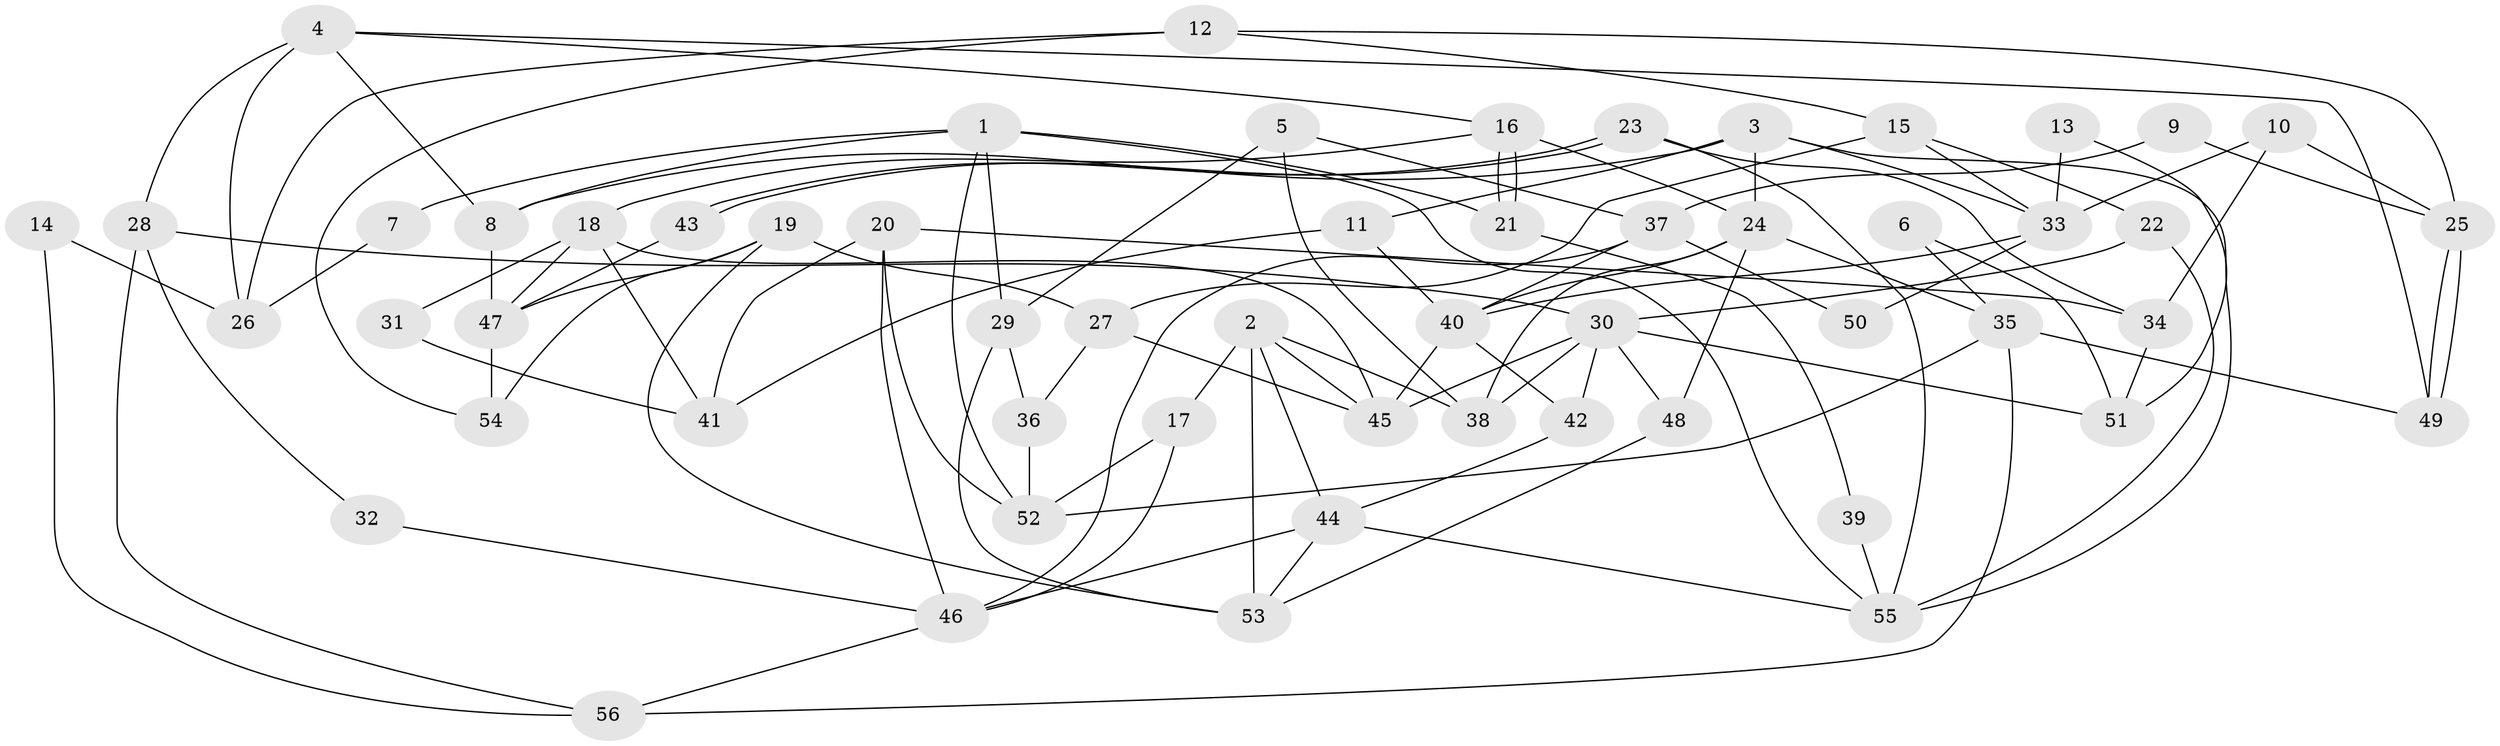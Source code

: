 // coarse degree distribution, {6: 0.2, 2: 0.15, 7: 0.075, 4: 0.225, 5: 0.15, 9: 0.025, 3: 0.125, 1: 0.025, 8: 0.025}
// Generated by graph-tools (version 1.1) at 2025/37/03/04/25 23:37:07]
// undirected, 56 vertices, 112 edges
graph export_dot {
  node [color=gray90,style=filled];
  1;
  2;
  3;
  4;
  5;
  6;
  7;
  8;
  9;
  10;
  11;
  12;
  13;
  14;
  15;
  16;
  17;
  18;
  19;
  20;
  21;
  22;
  23;
  24;
  25;
  26;
  27;
  28;
  29;
  30;
  31;
  32;
  33;
  34;
  35;
  36;
  37;
  38;
  39;
  40;
  41;
  42;
  43;
  44;
  45;
  46;
  47;
  48;
  49;
  50;
  51;
  52;
  53;
  54;
  55;
  56;
  1 -- 55;
  1 -- 52;
  1 -- 7;
  1 -- 8;
  1 -- 21;
  1 -- 29;
  2 -- 45;
  2 -- 44;
  2 -- 17;
  2 -- 38;
  2 -- 53;
  3 -- 8;
  3 -- 55;
  3 -- 11;
  3 -- 24;
  3 -- 33;
  4 -- 16;
  4 -- 49;
  4 -- 8;
  4 -- 26;
  4 -- 28;
  5 -- 38;
  5 -- 29;
  5 -- 37;
  6 -- 51;
  6 -- 35;
  7 -- 26;
  8 -- 47;
  9 -- 25;
  9 -- 37;
  10 -- 25;
  10 -- 33;
  10 -- 34;
  11 -- 40;
  11 -- 41;
  12 -- 54;
  12 -- 15;
  12 -- 25;
  12 -- 26;
  13 -- 51;
  13 -- 33;
  14 -- 56;
  14 -- 26;
  15 -- 27;
  15 -- 33;
  15 -- 22;
  16 -- 21;
  16 -- 21;
  16 -- 24;
  16 -- 18;
  17 -- 46;
  17 -- 52;
  18 -- 41;
  18 -- 31;
  18 -- 45;
  18 -- 47;
  19 -- 53;
  19 -- 47;
  19 -- 27;
  19 -- 54;
  20 -- 52;
  20 -- 46;
  20 -- 34;
  20 -- 41;
  21 -- 39;
  22 -- 30;
  22 -- 55;
  23 -- 34;
  23 -- 43;
  23 -- 43;
  23 -- 55;
  24 -- 48;
  24 -- 35;
  24 -- 38;
  24 -- 40;
  25 -- 49;
  25 -- 49;
  27 -- 45;
  27 -- 36;
  28 -- 30;
  28 -- 32;
  28 -- 56;
  29 -- 36;
  29 -- 53;
  30 -- 38;
  30 -- 45;
  30 -- 42;
  30 -- 48;
  30 -- 51;
  31 -- 41;
  32 -- 46;
  33 -- 40;
  33 -- 50;
  34 -- 51;
  35 -- 56;
  35 -- 49;
  35 -- 52;
  36 -- 52;
  37 -- 40;
  37 -- 46;
  37 -- 50;
  39 -- 55;
  40 -- 42;
  40 -- 45;
  42 -- 44;
  43 -- 47;
  44 -- 53;
  44 -- 55;
  44 -- 46;
  46 -- 56;
  47 -- 54;
  48 -- 53;
}
